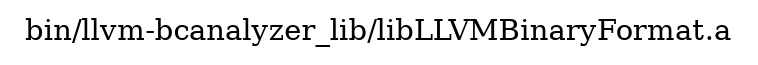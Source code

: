 digraph "bin/llvm-bcanalyzer_lib/libLLVMBinaryFormat.a" {
	label="bin/llvm-bcanalyzer_lib/libLLVMBinaryFormat.a";
	rankdir=LR;

}
